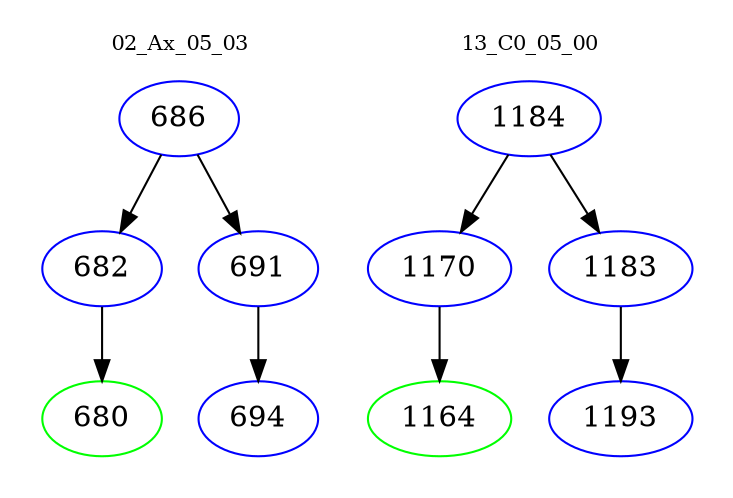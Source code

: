 digraph{
subgraph cluster_0 {
color = white
label = "02_Ax_05_03";
fontsize=10;
T0_686 [label="686", color="blue"]
T0_686 -> T0_682 [color="black"]
T0_682 [label="682", color="blue"]
T0_682 -> T0_680 [color="black"]
T0_680 [label="680", color="green"]
T0_686 -> T0_691 [color="black"]
T0_691 [label="691", color="blue"]
T0_691 -> T0_694 [color="black"]
T0_694 [label="694", color="blue"]
}
subgraph cluster_1 {
color = white
label = "13_C0_05_00";
fontsize=10;
T1_1184 [label="1184", color="blue"]
T1_1184 -> T1_1170 [color="black"]
T1_1170 [label="1170", color="blue"]
T1_1170 -> T1_1164 [color="black"]
T1_1164 [label="1164", color="green"]
T1_1184 -> T1_1183 [color="black"]
T1_1183 [label="1183", color="blue"]
T1_1183 -> T1_1193 [color="black"]
T1_1193 [label="1193", color="blue"]
}
}
